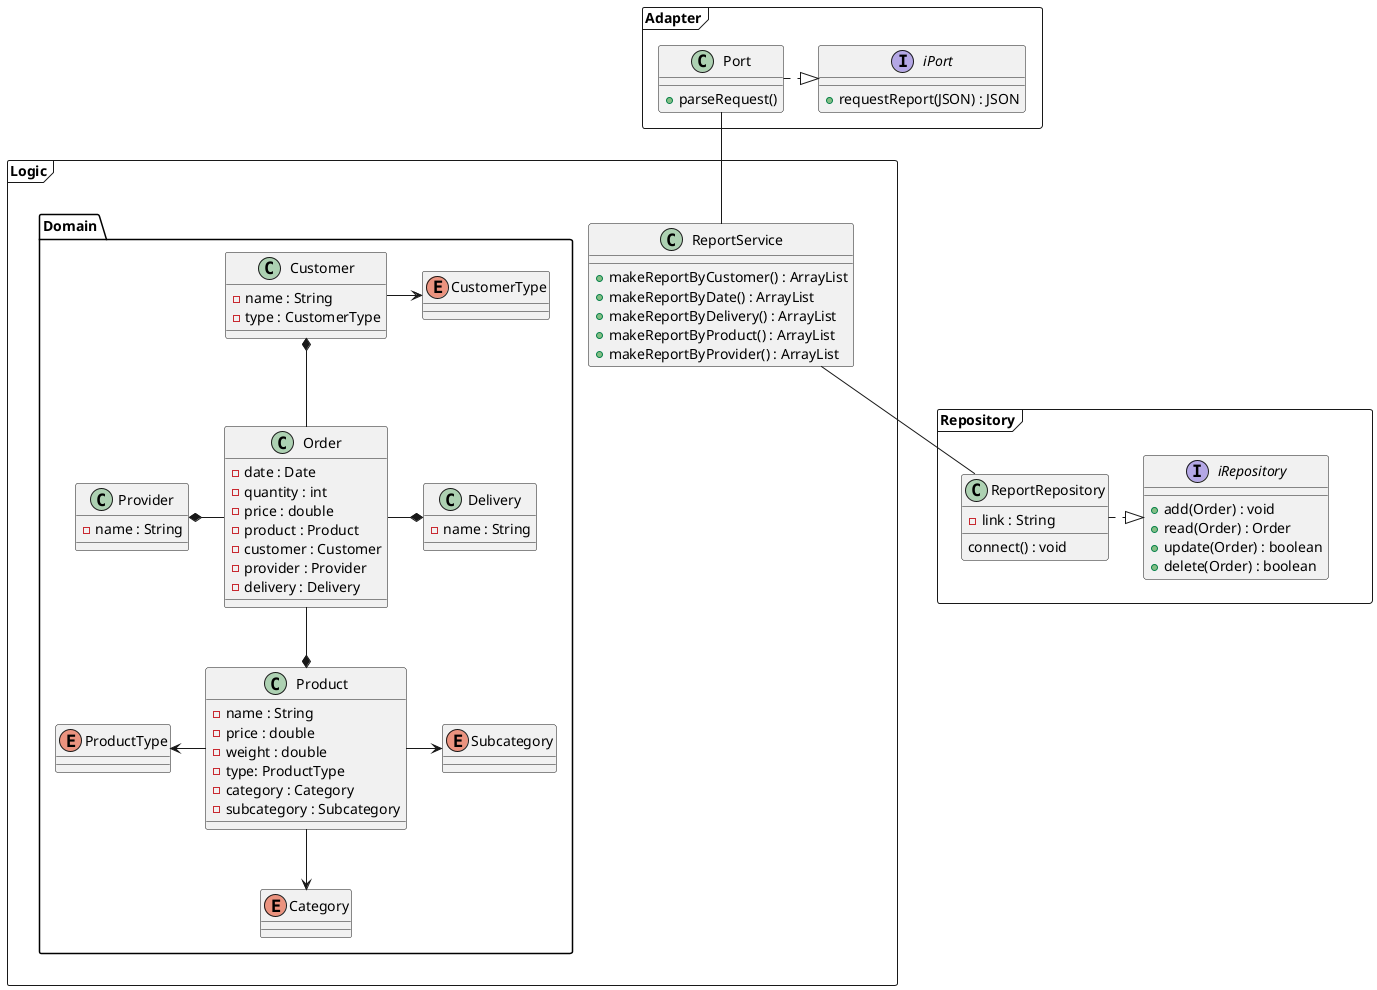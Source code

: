 @startuml UML Wholesale Company
' skinparam linetype ortho
' allowmixing

package Adapter as adapter <<Frame>> {
    class Port {
        +parseRequest()
        
    }
    interface iPort {
        +requestReport(JSON) : JSON
    }
    iPort <|.left. Port
}

package Logic as logic <<Frame>> {
    class ReportService {
        +makeReportByCustomer() : ArrayList
        +makeReportByDate() : ArrayList
        +makeReportByDelivery() : ArrayList
        +makeReportByProduct() : ArrayList
        +makeReportByProvider() : ArrayList
    }
    package Domain {
        class Order {
            -date : Date
            -quantity : int
            -price : double
            -product : Product
            -customer : Customer
            -provider : Provider
            -delivery : Delivery
        }

        class Customer {
            -name : String
            -type : CustomerType            
        }
        enum CustomerType

        class Provider {
            -name : String
        }
        class Delivery {
            -name : String
        }
        class Product {
            -name : String
            -price : double
            -weight : double
            -type: ProductType
            -category : Category
            -subcategory : Subcategory
        }
        enum ProductType
        enum Category
        enum Subcategory

        Customer -right-> CustomerType
        Order -up-* Customer
        Order -left-* Provider
        Order -right-* Delivery
        Order -down-* Product
        Product -left-> ProductType
        Product -down-> Category
        Product -right-> Subcategory
    }
}

package Repository as repo <<Frame>> {
    class ReportRepository {
        - link : String
        connect() : void
    }

    interface iRepository {
        + add(Order) : void
        + read(Order) : Order
        + update(Order) : boolean
        + delete(Order) : boolean
    }

    iRepository <|.left. ReportRepository
} 

' adapter -down[hidden]- logic
' logic -up[hidden]- adapter
logic -down[hidden]- repo
Port -down- ReportService
ReportService -down- ReportRepository
' together {
'     adapter
'     logic
'     repo
' }

@enduml